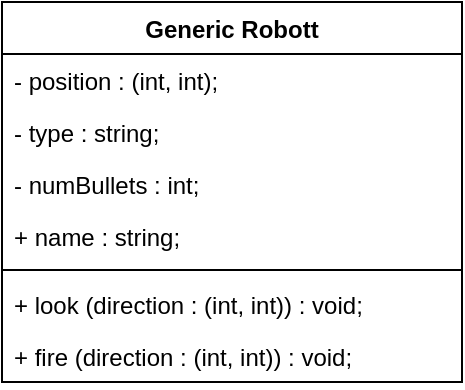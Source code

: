 <mxfile version="26.2.13">
  <diagram name="Page-1" id="opCcGq341DNbt-FzEkQ6">
    <mxGraphModel dx="338" dy="402" grid="1" gridSize="10" guides="1" tooltips="1" connect="1" arrows="1" fold="1" page="1" pageScale="1" pageWidth="850" pageHeight="1100" math="0" shadow="0">
      <root>
        <mxCell id="0" />
        <mxCell id="1" parent="0" />
        <mxCell id="jo4CeBIh-6-iTtw7Tc6J-8" value="Generic Robott" style="swimlane;fontStyle=1;align=center;verticalAlign=top;childLayout=stackLayout;horizontal=1;startSize=26;horizontalStack=0;resizeParent=1;resizeParentMax=0;resizeLast=0;collapsible=1;marginBottom=0;whiteSpace=wrap;html=1;" vertex="1" parent="1">
          <mxGeometry x="310" y="370" width="230" height="190" as="geometry" />
        </mxCell>
        <mxCell id="jo4CeBIh-6-iTtw7Tc6J-9" value="- position : (int, int);" style="text;strokeColor=none;fillColor=none;align=left;verticalAlign=top;spacingLeft=4;spacingRight=4;overflow=hidden;rotatable=0;points=[[0,0.5],[1,0.5]];portConstraint=eastwest;whiteSpace=wrap;html=1;" vertex="1" parent="jo4CeBIh-6-iTtw7Tc6J-8">
          <mxGeometry y="26" width="230" height="26" as="geometry" />
        </mxCell>
        <mxCell id="jo4CeBIh-6-iTtw7Tc6J-14" value="- type : string;" style="text;strokeColor=none;fillColor=none;align=left;verticalAlign=top;spacingLeft=4;spacingRight=4;overflow=hidden;rotatable=0;points=[[0,0.5],[1,0.5]];portConstraint=eastwest;whiteSpace=wrap;html=1;" vertex="1" parent="jo4CeBIh-6-iTtw7Tc6J-8">
          <mxGeometry y="52" width="230" height="26" as="geometry" />
        </mxCell>
        <mxCell id="jo4CeBIh-6-iTtw7Tc6J-19" value="- numBullets : int;" style="text;strokeColor=none;fillColor=none;align=left;verticalAlign=top;spacingLeft=4;spacingRight=4;overflow=hidden;rotatable=0;points=[[0,0.5],[1,0.5]];portConstraint=eastwest;whiteSpace=wrap;html=1;" vertex="1" parent="jo4CeBIh-6-iTtw7Tc6J-8">
          <mxGeometry y="78" width="230" height="26" as="geometry" />
        </mxCell>
        <mxCell id="jo4CeBIh-6-iTtw7Tc6J-15" value="+ name : string;" style="text;strokeColor=none;fillColor=none;align=left;verticalAlign=top;spacingLeft=4;spacingRight=4;overflow=hidden;rotatable=0;points=[[0,0.5],[1,0.5]];portConstraint=eastwest;whiteSpace=wrap;html=1;" vertex="1" parent="jo4CeBIh-6-iTtw7Tc6J-8">
          <mxGeometry y="104" width="230" height="26" as="geometry" />
        </mxCell>
        <mxCell id="jo4CeBIh-6-iTtw7Tc6J-10" value="" style="line;strokeWidth=1;fillColor=none;align=left;verticalAlign=middle;spacingTop=-1;spacingLeft=3;spacingRight=3;rotatable=0;labelPosition=right;points=[];portConstraint=eastwest;strokeColor=inherit;" vertex="1" parent="jo4CeBIh-6-iTtw7Tc6J-8">
          <mxGeometry y="130" width="230" height="8" as="geometry" />
        </mxCell>
        <mxCell id="jo4CeBIh-6-iTtw7Tc6J-11" value="+ look (direction : (int, int)) : void;" style="text;strokeColor=none;fillColor=none;align=left;verticalAlign=top;spacingLeft=4;spacingRight=4;overflow=hidden;rotatable=0;points=[[0,0.5],[1,0.5]];portConstraint=eastwest;whiteSpace=wrap;html=1;" vertex="1" parent="jo4CeBIh-6-iTtw7Tc6J-8">
          <mxGeometry y="138" width="230" height="26" as="geometry" />
        </mxCell>
        <mxCell id="jo4CeBIh-6-iTtw7Tc6J-12" value="+ fire (direction : (int, int)) : void;" style="text;strokeColor=none;fillColor=none;align=left;verticalAlign=top;spacingLeft=4;spacingRight=4;overflow=hidden;rotatable=0;points=[[0,0.5],[1,0.5]];portConstraint=eastwest;whiteSpace=wrap;html=1;" vertex="1" parent="jo4CeBIh-6-iTtw7Tc6J-8">
          <mxGeometry y="164" width="230" height="26" as="geometry" />
        </mxCell>
      </root>
    </mxGraphModel>
  </diagram>
</mxfile>
